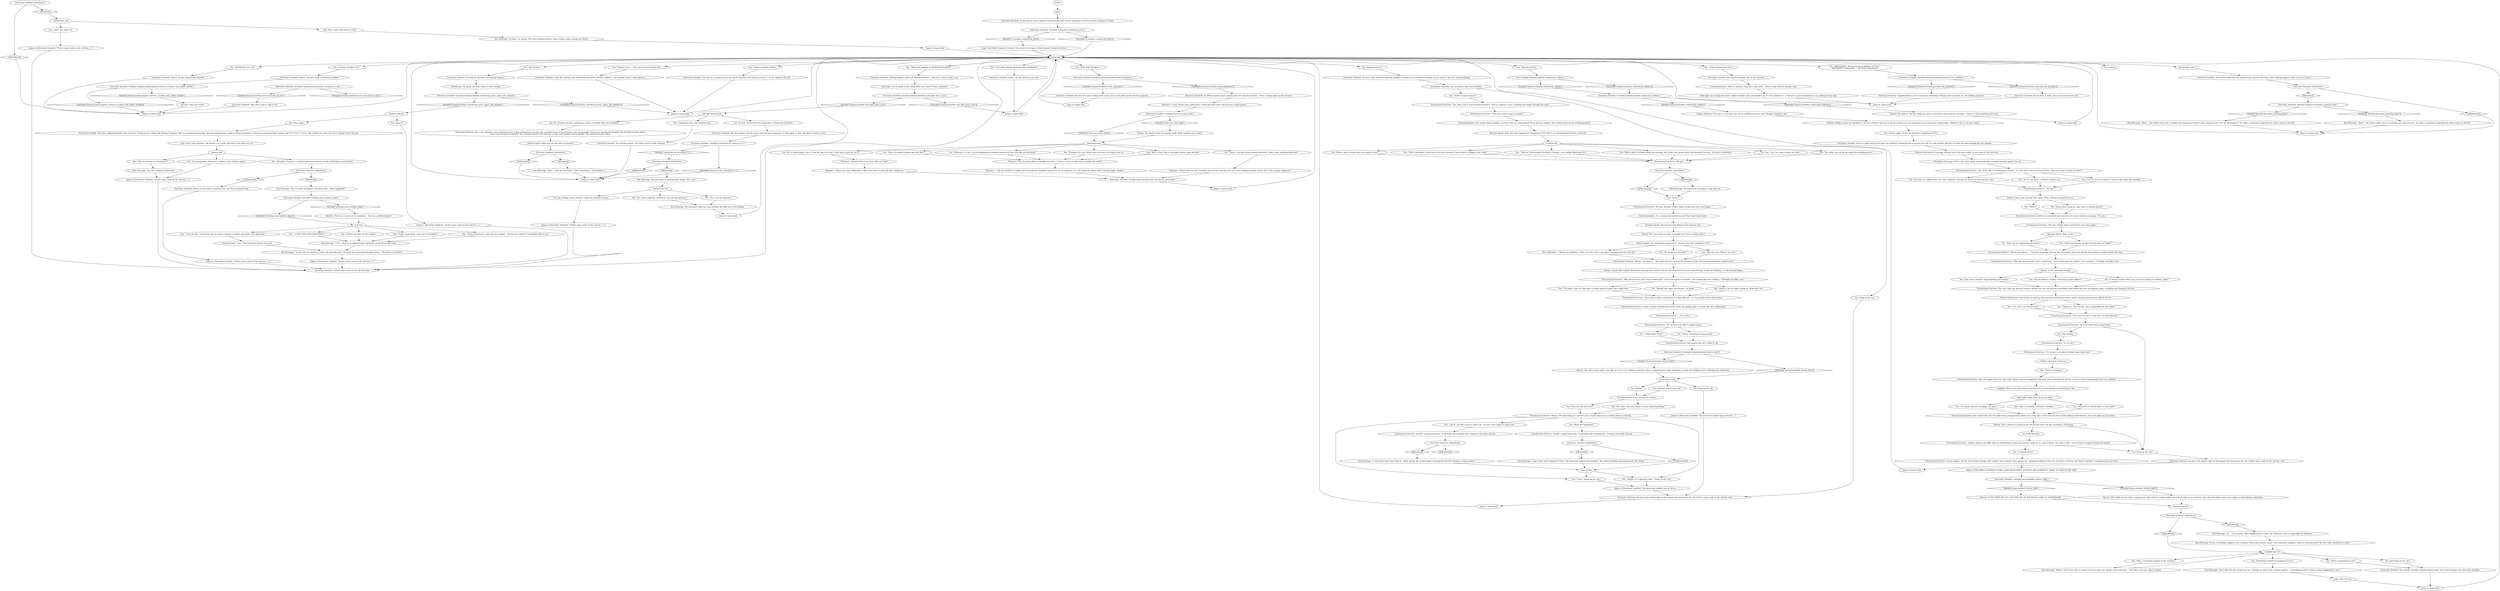 # DOOMED / ELECTRONIC DOORBELL
# This is a doorbell intercom that lets you call up all the failed businesses in the Doomed Commercial Area.
# ==================================================
digraph G {
	  0 [label="START"];
	  1 [label="input"];
	  2 [label="Kim Kitsuragi: \"Mhmh. I don't have time to explain it to you right now. Maybe some time later...\" He looks at the sea, almost wistful."];
	  3 [label="You: \"Main Hall, Building A.\""];
	  4 [label="You: \"REVACHOL ICE CITY.\""];
	  5 [label="Electronic Doorbell: Like a cat's whiskers, your moustache feels it first, followed by your lips: the corroded metal of the intercom, cold, unattainable. Now you're kissing the doorbell. The doorbell remains silent.\nYou're now kissing the doorbell. The corroded metal of the intercom is cold, unattainable; not un-familiar. The doorbell remains silent."];
	  6 [label="Plaisance: \"...but the doorbell is broken and the bookstore shouldn't even be on the list anymore, so I can't help you. Please don't call here again. Thanks.\""];
	  7 [label="Interfacing: Try again, you didn't press it hard enough."];
	  8 [label="You: \"No, I have explicitly stated that I am not the destroyer.\""];
	  9 [label="You: \"Some crook threw a shoe into my window.\""];
	  10 [label="Kim Kitsuragi: \"I don't know what happened either.\" The lieutenant inspects the doorbell. \"We should probably stop playing with this thing.\""];
	  11 [label="Tricentennial Electrics: The voice from the intercom doesn't answer, but you can hear her breathing. Wind blows into your microphone again, crackling and echoing in the box."];
	  12 [label="Tricentennial Electrics: She tries again not to cry. And *still* doesn't succeed completely. Her quiet sobs sound old and distant, as if her voice is being played off a wax cylinder."];
	  13 [label="Tricentennial Electrics: \"It's so nice to be able to finally forget about you.\""];
	  14 [label="You: \"What is happening to me?\""];
	  15 [label="Electronic Doorbell: An off-key melody starts playing after you ring the doorbell... Then a woman picks up the receiver..."];
	  16 [label="Electronic Doorbell: Nothing happens after you ring the doorbell... They don't want to talk to you."];
	  17 [label="window hub"];
	  18 [label="You: \"Kim, do we have an emergency?\""];
	  19 [label="Untitled hub (03)"];
	  20 [label="Jump to: [Electronic Doorbell: \"Twelve name cards on the call box r...\"]"];
	  21 [label="Jump to: [Electronic Doorbell: \"Twelve name cards on the call box r...\"]"];
	  22 [label="Electronic Doorbell: Variable[\"doomed.doorbell_heard_plaisance\"]"];
	  23 [label="Variable[\"doomed.doorbell_heard_plaisance\"]", shape=diamond];
	  24 [label="!(Variable[\"doomed.doorbell_heard_plaisance\"])", shape=diamond];
	  25 [label="Electronic Doorbell: You hear the same waiting room music, but no one picks up the receiver anymore..."];
	  26 [label="Tricentennial Electrics: \"Have you come to place an order?\""];
	  27 [label="You: \"Forget about what?\""];
	  28 [label="Tricentennial Electrics: She doesn't answer."];
	  29 [label="Electronic Doorbell: You press the number sign on the keypad that terminates the call. Twelve name cards on the call box read:"];
	  30 [label="You: \"I get it, you don't want to talk to me. No one *ever* wants to talk to me.\""];
	  31 [label="hang up hub"];
	  32 [label="You: \"Last time we talked there was some confusion. You got me mixed up with someone else.\""];
	  33 [label="You: \"Please don't hang up. I just want to explain myself.\""];
	  34 [label="Drama: Is this some kind of joke?"];
	  35 [label="Electronic Doorbell: Looks like someone has melted half the plastic off with a lighter -- the doorbell doesn't work anymore."];
	  36 [label="Jump to: [main hub]"];
	  37 [label="Electronic Doorbell: IsKimHere()"];
	  38 [label="IsKimHere()", shape=diamond];
	  39 [label="!(IsKimHere())", shape=diamond];
	  40 [label="You: Say nothing. You've already taught the doorbell a lesson."];
	  41 [label="Electronic Doorbell: There's no one there to answer your call. You are beyond help."];
	  42 [label="Kim Kitsuragi: \"I see.\" There is an impenetrable expression on the lieutenant's face."];
	  43 [label="Jump to: [main hub]"];
	  44 [label="Tricentennial Electrics: \"Yes, hello, this is Tricentennial Electrics.\" This is a woman's voice, crackling and fragile through the static."];
	  45 [label="Electronic Doorbell: There's a light buzz as you press the doorbell, waiting for her to answer the call. It's cold outside, and you can hear the wind blowing into the speaker."];
	  46 [label="Plaisance: \"Pardon? This is not Cuno. Who *is* this?\""];
	  47 [label="Jump to: [Electronic Doorbell: \"Twelve name cards on the call box r...\"]"];
	  48 [label="Jump to: [main hub]"];
	  49 [label="You: \"Plaisance, it's me! Please open the door, I'm trying to get in.\""];
	  50 [label="Electronic Doorbell: Variable[\"doomed.radiocomputer_fortress_accident_why_failed_clicked\"]"];
	  51 [label="Variable[\"doomed.radiocomputer_fortress_accident_why_failed_clicked\"]", shape=diamond];
	  52 [label="!(Variable[\"doomed.radiocomputer_fortress_accident_why_failed_clicked\"])", shape=diamond];
	  53 [label="You: Hang up the call."];
	  54 [label="post shivers hub"];
	  55 [label="You: Call her again. (Press the doorbell to Slipstream SCA.)"];
	  56 [label="You: \"Hi, it's me again. I wanted to talk to you.\""];
	  57 [label="Physical Instrument: Your hands are getting cold and your breathing becomes visible, forming small silvery puffs in the air."];
	  58 [label="You: \"Go ahead, ancient recording. Cry then.\""];
	  59 [label="Tricentennial Electrics: \"As if my mind's been wiped clean...\""];
	  60 [label="Volition: Here come the bad vibes again. Relax. Distance yourself from it."];
	  61 [label="You: \"East Delta Pinball (Entrance from building B).\""];
	  63 [label="Inland Empire: When was the last time you kissed?"];
	  64 [label="Rhetoric: This was no mere act of vandalism -- this was a defenestration!"];
	  65 [label="Perception (Hearing): There's the static again, whispering like a seashell pressed against the ear."];
	  66 [label="Tricentennial Electrics: \"My god...\""];
	  67 [label="You: \"It doesn't matter what I say, you're just going to continue, right?\""];
	  68 [label="Tricentennial Electrics: A phone rings in the office with an old-fashioned chime and someone walks by in a pair of heels. The static is like a warm blanket wrapped around the sounds."];
	  69 [label="Logic: East Delta Commerce Centre? This must be the name of the Doomed Commercial Area!"];
	  70 [label="Untitled hub (03)"];
	  71 [label="Kim Kitsuragi: \"I see.\" The lieutenant doesn't ask more."];
	  72 [label="You: \"Emma's Fashion Atelier.\""];
	  73 [label="You: \"ARTEMITEP's Boxing for Young Athletes & Gym.\"\n\"ARTEMITEP's Boxing for...\" (The rest is destroyed.)"];
	  74 [label="Electronic Doorbell: You wait for a minute or two, but all you get from the call box is silence -- no one answers the call."];
	  75 [label="Plaisance: \"Cuno! Please stop calling here! Grown-ups don't have time for your stupid games.\""];
	  76 [label="Jump to: [main hub]"];
	  77 [label="You: Press again."];
	  78 [label="Electronic Doorbell: Variable[\"doomed.doorbell_whitecheck_volition\"]"];
	  79 [label="Variable[\"doomed.doorbell_whitecheck_volition\"]", shape=diamond];
	  80 [label="!(Variable[\"doomed.doorbell_whitecheck_volition\"])", shape=diamond];
	  81 [label="Inland Empire: No, something's wrong here... are you sure she's talking to *you*?"];
	  82 [label="Tricentennial Electrics: \"Why did you even call? I don't understand... You've been gone for months.\" She sounds like she's shaking. \"I thought you didn't care.\""];
	  83 [label="You: \"Didn't you already say that the last time we talked?\""];
	  84 [label="Electronic Doorbell: Variable[\"plaza.doorbell_shivers_high\"]"];
	  85 [label="Variable[\"plaza.doorbell_shivers_high\"]", shape=diamond];
	  86 [label="!(Variable[\"plaza.doorbell_shivers_high\"])", shape=diamond];
	  87 [label="Electronic Doorbell: Variable[\"whirling.viscal_window_done\"]"];
	  88 [label="Variable[\"whirling.viscal_window_done\"]", shape=diamond];
	  89 [label="!(Variable[\"whirling.viscal_window_done\"])", shape=diamond];
	  90 [label="You: \"I have no idea. I just know that my room's window is broken and needs to be dealt with.\""];
	  91 [label="You: \"Slipstream SCA.\""];
	  92 [label="You: \"Actually, I *do have* a window-related emergency.\" (Look at Whirling's second floor.)"];
	  93 [label="You: \"Some crook threw a shoe into my window -- and forced a bottle of Commodore Red on me.\""];
	  94 [label="Jump to: [Electronic Doorbell: \"Twelve name cards on the call box r...\"]"];
	  95 [label="You: \"Hello? Is anyone there?\""];
	  96 [label="You: \"Hello?\""];
	  97 [label="You: \"Oh god, please don't cry.\""];
	  98 [label="Kim Kitsuragi: The lieutenant exchanges a look with you."];
	  99 [label="Tricentennial Electrics: A spot of static overrides her words; when she speaks again it sounds like she's submerged:"];
	  100 [label="You: \"What just happened?\""];
	  101 [label="Tricentennial Electrics: Another seagull passes by... It's getting cold standing here, staring at the silent call box."];
	  102 [label="Electronic Doorbell: All you hear is static, but no one answers the call."];
	  103 [label="Plaisance: \"Please just stop calling here, I don't have time to deal with this. Thank you.\""];
	  104 [label="You: \"You're a recording.\""];
	  105 [label="Kim Kitsuragi: \"It must have been some kind of... faulty wiring. We should maybe stop playing with this doorbell, it looks ancient.\""];
	  106 [label="Shivers: IF YOU WANT ME YOU CAN FIND ME ON THE BEACH, DANS LE DERNIER BAL."];
	  107 [label="Electronic Doorbell: Variable[\"yard.cuno_intro_hub\"]"];
	  108 [label="Variable[\"yard.cuno_intro_hub\"]", shape=diamond];
	  109 [label="!(Variable[\"yard.cuno_intro_hub\"])", shape=diamond];
	  110 [label="You: (Try to impersonate Cuno.) \"Fuck off, pig, I'm Cuno! I don't give a shit, let me in.\""];
	  111 [label="You: Ignore it."];
	  112 [label="You: \"Yes, hello, can you let me inside the building please?\""];
	  113 [label="You: \"Sorry, I don't actually have any business here.\""];
	  114 [label="You: \"Do we know each other?\""];
	  115 [label="Shivers: The cold is deep under your skin, as if you were talking to someone who's a hundred years away. Somewhere inside the building water is flooding the cellar floor."];
	  116 [label="Tricentennial Electrics: Silence. The only thing you can hear now is static and waves, washing ashore on the bay."];
	  117 [label="Jump to: [main hub]"];
	  118 [label="Jump to: [main hub]"];
	  119 [label="You: Say nothing."];
	  120 [label="Jump to: [main hub]"];
	  121 [label="Jump to: [main hub]"];
	  122 [label="Kim Kitsuragi: \"No, not a window-related one.\""];
	  123 [label="You: I don't care what it is."];
	  124 [label="shoe hub"];
	  125 [label="Electronic Doorbell: IsKimHere()"];
	  126 [label="IsKimHere()", shape=diamond];
	  127 [label="!(IsKimHere())", shape=diamond];
	  128 [label="Electrochemistry: It's a woman and she knows you! Your heart beats faster."];
	  129 [label="You: \"Hold on, tell me what's going on. What did I do?\""];
	  130 [label="Tricentennial Electrics: \"Ever since I came to work here it's been different...\""];
	  131 [label="You: \"Fabron's Taxi...\" (The rest has been burned off.)"];
	  132 [label="Jump to: [main hub]"];
	  133 [label="Electronic Doorbell: Silence. No one answers the doorbell."];
	  134 [label="You: \"Who's Cuno? This is the police, please open the door.\""];
	  135 [label="Electronic Doorbell: Variable[\"doomed.doorbell_interfacing_press_again_24h_window\"]"];
	  136 [label="Variable[\"doomed.doorbell_interfacing_press_again_24h_window\"]", shape=diamond];
	  137 [label="!(Variable[\"doomed.doorbell_interfacing_press_again_24h_window\"])", shape=diamond];
	  138 [label="Perception (Hearing): You can almost hear them breathe."];
	  139 [label="Reaction Speed: She must be mistaking you for someone else."];
	  140 [label="You: \"Of course I care. It's just that I've been going through some tough time.\""];
	  141 [label="Tricentennial Electrics: \"My god, I didn't think I would hear your voice again.\""];
	  142 [label="Untitled hub (02)"];
	  143 [label="You: \"Something *weird* just happened to me.\""];
	  144 [label="You: \"Main hall, building B: WHIRLING-IN-RAGS.\""];
	  145 [label="You: (Empty card.)"];
	  146 [label="Electronic Doorbell: The doorbell agrees. The entire call box looks relieved."];
	  147 [label="You: \"This is the police, please open the door.\""];
	  148 [label="Kim Kitsuragi: \"No idea,\" he shrugs. The three-worded business name stands cryptic among the others:"];
	  149 [label="Untitled hub (02)"];
	  150 [label="Conceptualization: She sounds almost antique, as if her voice was being played off an old wax cylinder. Her receiver must not be working properly."];
	  151 [label="Electronic Doorbell: Variable[\"reputation.the_destroyer\"] > 1"];
	  152 [label="Variable[\"reputation.the_destroyer\"] > 1", shape=diamond];
	  153 [label="!(Variable[\"reputation.the_destroyer\"] > 1)", shape=diamond];
	  154 [label="Untitled hub (03)"];
	  155 [label="You: \"Who are you? *Where* are you?\""];
	  156 [label="You: \"Khm-khm...\" (Stand up straighter.) \"Yeah, it's *me*. Here I am again, crawling back into your life.\""];
	  157 [label="You: \"Michel? My name's not Michel. I'm Harry.\""];
	  158 [label="Electronic Doorbell: IsKimHere()"];
	  159 [label="IsKimHere()", shape=diamond];
	  160 [label="!(IsKimHere())", shape=diamond];
	  161 [label="Tricentennial Electrics: Before you can finish your sentence the voice continues speaking: \"It's you...\""];
	  162 [label="Tricentennial Electrics: \"Why did you even call? I don't understand... You've been gone for months,\" she continues. \"I thought you didn't care.\""];
	  163 [label="You: \"Just stop it already! Stop repeating your words!\""];
	  164 [label="You: \"Is it over? Can we talk now?\""];
	  165 [label="Tricentennial Electrics: \"It's so nice to be able to finally forget.\""];
	  166 [label="Kim Kitsuragi: \"So...\" The strange, alien thought pattern ends. The lieutenant cuts in, inspecting the intercom."];
	  167 [label="Electronic Doorbell: Silence. No one answers your call."];
	  168 [label="plaisanceheard"];
	  169 [label="Plaisance: \"Please don't do that! Doorbells are not toys, and this one isn't even working properly. Please don't call us again, thank you.\""];
	  170 [label="Jump to: [main hub]"];
	  171 [label="You: \"No emergencies, thank you.\" (Look at other buttons again.)"];
	  172 [label="Tricentennial Electrics: \"It's you. My god, I didn't think I would hear your voice again...\""];
	  173 [label="Drama: Who cares that you don't remember her? Just go along with it."];
	  174 [label="Volition: Alright, maybe not *healthier*, but it's a *bonus* that you've drunk so hard you can't remember any of your past relationships. Oblivion's the ace in your corner."];
	  175 [label="Half Light: Anger boils up in your chest..."];
	  176 [label="You: Keep listening."];
	  177 [label="You: \"Is anyone there?\""];
	  178 [label="Electronic Doorbell: Variable[\"tc.doomed_commercial_area\"]"];
	  179 [label="Variable[\"tc.doomed_commercial_area\"]", shape=diamond];
	  180 [label="!(Variable[\"tc.doomed_commercial_area\"])", shape=diamond];
	  181 [label="Electronic Doorbell: IsKimHere()"];
	  182 [label="IsKimHere()", shape=diamond];
	  183 [label="!(IsKimHere())", shape=diamond];
	  184 [label="Shivers: FOR THREE HUNDRED YEARS I HAVE BEEN HERE. VOLATILE AND LUMINOUS. MADE OF SODIUM AND RAIN."];
	  185 [label="Shivers: Her words are too cold to comprehend. She smells of sodium lights and rain streaks on car windows. Eyes like pilot lights watch your shape in dark hallways, guttering."];
	  186 [label="Kim Kitsuragi: \"Don't take this the wrong way, but -- during our short stint working together -- *something weird* is almost always happening to you.\""];
	  187 [label="Logic: That *is* true."];
	  188 [label="You: \"Just a recording... and here I thought...\""];
	  189 [label="Jump to: [main hub]"];
	  190 [label="Electronic Doorbell: Congratulations, you've destroyed Artemitep's Boxing Club's doorbell. It's not working anymore."];
	  191 [label="Electronic Doorbell: A single beep indicates that the line has gone dead."];
	  192 [label="Kim Kitsuragi: \"Hmm... this button looks new. It's probably not connected yet.\" He takes a step back, inspecting the other names on the list."];
	  193 [label="Electronic Doorbell: This time a pleasant female voice answers: \"Thank you for calling 24h Window Company. This is an automated message. Are you experiencing a window-related emergency? During non-business-hours, please call 0-0-7-2-5-4-7-7-6-5-1. The streets are mean, but we're *always* there for you.\""];
	  194 [label="Untitled hub"];
	  195 [label="You: \"This is the police, I need you to let me in because I heard there's a fridge in the cellar.\""];
	  196 [label="Tricentennial Electrics: \"...It's so nice.\""];
	  197 [label="You: \"What?\""];
	  198 [label="Electronic Doorbell: IsKimHere()"];
	  199 [label="IsKimHere()", shape=diamond];
	  200 [label="!(IsKimHere())", shape=diamond];
	  201 [label="Reaction Speed: Wait, is she...?"];
	  202 [label="Jump to: [main hub]"];
	  203 [label="Electronic Doorbell: Variable[\"doomed.doorbell_half_light_beat_it_up\"]"];
	  204 [label="Variable[\"doomed.doorbell_half_light_beat_it_up\"]", shape=diamond];
	  205 [label="!(Variable[\"doomed.doorbell_half_light_beat_it_up\"])", shape=diamond];
	  206 [label="half light beating hub"];
	  207 [label="Electronic Doorbell: Variable[\"doomed.doorbell_punched_the_doorbell\"]"];
	  208 [label="Variable[\"doomed.doorbell_punched_the_doorbell\"]", shape=diamond];
	  209 [label="!(Variable[\"doomed.doorbell_punched_the_doorbell\"])", shape=diamond];
	  210 [label="Electronic Doorbell: IsKimHere()"];
	  211 [label="IsKimHere()", shape=diamond];
	  212 [label="!(IsKimHere())", shape=diamond];
	  213 [label="Half Light: Just seeing the words \"Andro-Orlando\" gets your hackles up. It's very existence is a *threat* to your masculinity, to say nothing of your hair."];
	  214 [label="Reaction Speed: Wait! But what happened to Slipstream SCA? There's no Tricentennial Electrics on the list."];
	  215 [label="You: \"A SHOE WAS DEFENESTRATED!\""];
	  216 [label="You: \"Listen, I'm going to hang up now.\""];
	  217 [label="Electronic Doorbell: Variable[\"doomed.doorbell_shivers_first\"]"];
	  218 [label="Variable[\"doomed.doorbell_shivers_first\"]", shape=diamond];
	  219 [label="!(Variable[\"doomed.doorbell_shivers_first\"])", shape=diamond];
	  220 [label="Tricentennial Electrics: \"Yes, hello, this is Tricentennial Electrics.\" It's the same voice you heard before. \"Have you come to place an order?\""];
	  221 [label="Physical Instrument: A strange, metallic taste fills your mouth, as you stare at the intercom."];
	  222 [label="You: (Hang up the call.)"];
	  223 [label="Volition: This is where you hung up the call the last time, but the recording is still going."];
	  224 [label="Tricentennial Electrics: No one replies, but the static grows stronger like rainfall. Then a female voice speaks out, completely different from the one before. Glorious and *total* somehow. Crawling inside your head."];
	  225 [label="You: [Leave.]"];
	  226 [label="Electronic Doorbell: You ring the doorbell, but nothing happens."];
	  227 [label="You: \"Andro-Orlando Hair SCA.\""];
	  228 [label="Electronic Doorbell: Your fist crashes into the metal, pure physical vengeance. It feels good, at first, and then it starts to hurt."];
	  229 [label="Kim Kitsuragi: \"You just keep on beating those things, don't you?\""];
	  230 [label="Jump to: [Electronic Doorbell: \"Twelve name cards on the call box r...\"]"];
	  231 [label="Shivers: They have failed."];
	  232 [label="You: \"Yes, I am the destroyer.\""];
	  233 [label="You: \"Hold on, Tricentennial Electrics? I thought I was calling Slipstream SCA.\""];
	  234 [label="You: \"Slipstream SCA.\""];
	  235 [label="You: Variable[\"doomed.doorbell_whitecheck_volition\"]"];
	  236 [label="Variable[\"doomed.doorbell_whitecheck_volition\"]", shape=diamond];
	  237 [label="!(Variable[\"doomed.doorbell_whitecheck_volition\"])", shape=diamond];
	  238 [label="Shivers: Sounds like a ghost. Wind blows through your clothes and you feel detached from your surroundings. Inside the building -- a cold memory hangs."];
	  239 [label="Tricentennial Electrics: She sounds like she's about to cry."];
	  240 [label="You: \"Alright, it's a good-bye then.\" (Hang up the call.)"];
	  241 [label="Jump to: [Electronic Doorbell: \"You press the number sign on the ke...\"]"];
	  242 [label="You: \"Thank you. Now tell me, who's responsible for this *joke*?\""];
	  243 [label="Tricentennial Electrics: Her sound melts into the static from a long-distance phone call. From time to time you can hear people talking in the distance, but can't make out any words."];
	  244 [label="Tricentennial Electrics: \"It's so nice.\""];
	  245 [label="Tricentennial Electrics: Another seagull passes by... It's getting cold standing here, staring at the silent call box."];
	  246 [label="You: (Just hang up the call.)"];
	  247 [label="Kim Kitsuragi: \"Hmm... this button looks new. I wouldn't be surprised if it hasn't been connected yet. Is it the dicemaker's?\" He takes a step back, inspecting the other names on the list."];
	  248 [label="Volition: And then it hits you."];
	  249 [label="Electronic Doorbell: An old call box with a matrix of push buttons lists all the companies in the East Delta Commerce Centre."];
	  250 [label="You: \"24h Window.\""];
	  251 [label="Electronic Doorbell: This button looks new, but someone has removed the name card. Nothing happens when you try to ring it."];
	  252 [label="Electronic Doorbell: You ring the doorbell, but no one answers."];
	  253 [label="Jump to: [main hub]"];
	  254 [label="Conceptualization: What an ominous name for a hair salon... Doesn't bode well for anyone's hair."];
	  255 [label="Kim Kitsuragi: \"In any case, I'm afraid you won't get any help here.\" He looks up to the towering ghost house. \"This place is deserted.\""];
	  256 [label="Jump to: [Electronic Doorbell: \"Twelve name cards on the call box r...\"]"];
	  257 [label="Electronic Doorbell: They don't want to talk to you."];
	  258 [label="Electronic Doorbell: You hear static from the intercom speaker. It sounds as if someone has picked up the receiver, but isn't saying anything."];
	  259 [label="You: \"Who is this? I've been inside this building, but I didn't see anyone from Tricentennial Electrics. This place is deserted.\""];
	  260 [label="Tricentennial Electrics: \"Michel, just please...\" She stops and you can hear her breathe heavily. Her breath distorted by ancient static."];
	  261 [label="You: \"You said it was nice. What's so nice about forgetting?\""];
	  262 [label="You: \"Fuck!\" (Hang up the call.)"];
	  263 [label="Empathy: Real or not, your mirror neurons react: it feels painful to be listening to this."];
	  264 [label="Kim Kitsuragi: \"It was a recording trapped in the circuitry. From some ancient tenant. This sometimes happens. Shall we conclude here? We have other mysteries to solve.\""];
	  265 [label="You: \"Wait, a recording trapped in the circuitry?\""];
	  266 [label="main hub"];
	  267 [label="You: No, I'll show you how a gentleman treats a doorbell! (Kiss the doorbell.)"];
	  268 [label="Kim Kitsuragi: \"Khm...\" says the lieutenant. \"That's unsanitary.\" (It probably is.)"];
	  269 [label="Kim Kitsuragi: The lieutenant sighs but says nothing. He looks up at the building."];
	  270 [label="Jump to: [main hub]"];
	  271 [label="You: \"I threw my shoe out the window.\""];
	  272 [label="Electronic Doorbell: Variable[\"doomed.doorbell_know_revachol_ice_city\"]"];
	  273 [label="Variable[\"doomed.doorbell_know_revachol_ice_city\"]", shape=diamond];
	  274 [label="!(Variable[\"doomed.doorbell_know_revachol_ice_city\"])", shape=diamond];
	  275 [label="You: \"Sorry, I was just trying random doorbells, I didn't have anything important.\""];
	  276 [label="Electronic Doorbell: The strange and alien thought pattern ends. You're left staring at the electronic doorbell."];
	  277 [label="Electronic Doorbell: Variable[\"doomed.dicemaker_greeting_done\"]"];
	  278 [label="Variable[\"doomed.dicemaker_greeting_done\"]", shape=diamond];
	  279 [label="!(Variable[\"doomed.dicemaker_greeting_done\"])", shape=diamond];
	  280 [label="You: \"Fortress Accident SCA.\""];
	  281 [label="Electronic Doorbell: Silence. No one's home at Fortress Accident."];
	  282 [label="Drama: She thinks you're the gremlin child! What would he say to this?"];
	  283 [label="You: No way. I should beat the spark into it. (Punch the doorbell.)"];
	  284 [label="You: I should just leave the doorbell alone."];
	  285 [label="Electronic Doorbell: IsKimHere()"];
	  286 [label="IsKimHere()", shape=diamond];
	  287 [label="!(IsKimHere())", shape=diamond];
	  288 [label="Electronic Doorbell: IsKimHere()"];
	  289 [label="IsKimHere()", shape=diamond];
	  290 [label="!(IsKimHere())", shape=diamond];
	  291 [label="Plaisance: \"Oh, I'm sorry, officer, I thought you were...\" There's a spot of static that overrides her words."];
	  292 [label="Electronic Doorbell: Twelve name cards on the call box read:"];
	  293 [label="You: \"Kim, what's Revachol Ice City?\""];
	  294 [label="Logic: That's only half-true. The streets *are* mean, but they're not there for you."];
	  295 [label="Volition: No, hold on. The last thing you need in your life is more hysteric emotions. Forget it. Find something else to do."];
	  296 [label="You: (Lie.) \"Yes, I've come to place an order.\""];
	  297 [label="Tricentennial Electrics: \"Ever since I came to work here it's been different... as if my mind's been wiped clean...\""];
	  298 [label="Jump to: [Electronic Doorbell: \"You press the number sign on the ke...\"]"];
	  299 [label="You: \"Wait, are you repeating your words?\""];
	  300 [label="You: \"Do you think it's *funny*, deceiving a police officer?\""];
	  301 [label="You: \"Why does it still feel like it's *my* fault?\""];
	  302 [label="Half Light: You're going to just stand there and *take it* from a doorbell?"];
	  303 [label="Kim Kitsuragi: \"Yes, I've been meaning to ask about that... What happened?\""];
	  304 [label="You: Hang up the call."];
	  305 [label="Tricentennial Electrics: \"My god...\""];
	  306 [label="You: \"Sorry?\""];
	  307 [label="You: \"Hey, are you still there?\""];
	  308 [label="You: \"Plaisance, it's me! I'm investigating the Doomed Commercial Area, just like we discussed!\""];
	  309 [label="Electronic Doorbell: IsKimHere()"];
	  310 [label="IsKimHere()", shape=diamond];
	  311 [label="!(IsKimHere())", shape=diamond];
	  312 [label="Volition: Whatever she says, it can't hurt you. You're a different person now. Stronger, healthier and..."];
	  313 [label="You: \"Can you let me in please? I need to get inside this building.\""];
	  314 [label="Tricentennial Electrics: \"Michel, just please...\" Even her breathing, the way her voice drops when she finishes the sentence sounds exactly the same."];
	  315 [label="Electronic Doorbell: You press the number sign on the keypad that terminates the call. Twelve name cards on the call box read:"];
	  0 -> 1
	  1 -> 249
	  2 -> 70
	  3 -> 22
	  4 -> 133
	  5 -> 63
	  6 -> 191
	  7 -> 135
	  8 -> 269
	  9 -> 42
	  10 -> 31
	  11 -> 57
	  12 -> 263
	  13 -> 248
	  14 -> 276
	  15 -> 75
	  16 -> 302
	  17 -> 18
	  17 -> 171
	  17 -> 92
	  18 -> 122
	  19 -> 123
	  19 -> 293
	  20 -> 292
	  21 -> 292
	  22 -> 24
	  22 -> 23
	  23 -> 25
	  24 -> 15
	  25 -> 43
	  26 -> 150
	  27 -> 239
	  28 -> 307
	  28 -> 261
	  29 -> 117
	  30 -> 245
	  31 -> 240
	  31 -> 262
	  32 -> 66
	  33 -> 161
	  34 -> 67
	  34 -> 163
	  34 -> 300
	  35 -> 132
	  36 -> 266
	  37 -> 38
	  37 -> 39
	  38 -> 277
	  39 -> 253
	  40 -> 256
	  41 -> 94
	  42 -> 255
	  43 -> 266
	  44 -> 26
	  45 -> 221
	  46 -> 103
	  47 -> 292
	  48 -> 266
	  49 -> 291
	  50 -> 51
	  50 -> 52
	  51 -> 231
	  52 -> 36
	  53 -> 241
	  54 -> 96
	  54 -> 97
	  54 -> 53
	  55 -> 45
	  56 -> 66
	  57 -> 242
	  57 -> 164
	  58 -> 243
	  59 -> 222
	  59 -> 119
	  60 -> 33
	  60 -> 197
	  61 -> 167
	  63 -> 285
	  64 -> 124
	  65 -> 220
	  66 -> 60
	  67 -> 11
	  68 -> 177
	  68 -> 222
	  69 -> 266
	  70 -> 265
	  70 -> 246
	  70 -> 14
	  70 -> 143
	  71 -> 255
	  72 -> 74
	  73 -> 207
	  74 -> 132
	  75 -> 107
	  76 -> 266
	  77 -> 193
	  78 -> 80
	  78 -> 79
	  79 -> 312
	  80 -> 295
	  81 -> 114
	  81 -> 155
	  81 -> 156
	  82 -> 129
	  82 -> 140
	  82 -> 157
	  83 -> 314
	  84 -> 85
	  84 -> 86
	  85 -> 106
	  86 -> 185
	  87 -> 88
	  87 -> 89
	  88 -> 64
	  89 -> 124
	  90 -> 71
	  91 -> 258
	  92 -> 125
	  93 -> 42
	  94 -> 292
	  95 -> 44
	  96 -> 28
	  97 -> 28
	  98 -> 306
	  99 -> 196
	  100 -> 101
	  101 -> 309
	  102 -> 202
	  103 -> 191
	  104 -> 12
	  105 -> 31
	  106 -> 142
	  107 -> 108
	  107 -> 109
	  108 -> 282
	  109 -> 168
	  110 -> 46
	  111 -> 230
	  112 -> 305
	  113 -> 305
	  114 -> 260
	  115 -> 54
	  116 -> 240
	  116 -> 100
	  116 -> 30
	  116 -> 262
	  117 -> 266
	  118 -> 266
	  119 -> 244
	  120 -> 266
	  121 -> 266
	  122 -> 47
	  123 -> 20
	  124 -> 9
	  124 -> 271
	  124 -> 215
	  124 -> 90
	  124 -> 93
	  125 -> 126
	  125 -> 127
	  126 -> 303
	  127 -> 41
	  128 -> 139
	  129 -> 297
	  130 -> 59
	  131 -> 35
	  132 -> 266
	  133 -> 36
	  134 -> 291
	  135 -> 136
	  135 -> 137
	  136 -> 149
	  137 -> 132
	  138 -> 304
	  138 -> 95
	  139 -> 173
	  140 -> 297
	  141 -> 201
	  142 -> 198
	  143 -> 186
	  144 -> 16
	  145 -> 251
	  146 -> 121
	  147 -> 291
	  148 -> 76
	  149 -> 77
	  149 -> 111
	  150 -> 214
	  151 -> 152
	  151 -> 153
	  152 -> 288
	  153 -> 121
	  154 -> 232
	  154 -> 8
	  154 -> 40
	  155 -> 260
	  156 -> 260
	  157 -> 297
	  158 -> 160
	  158 -> 159
	  159 -> 98
	  160 -> 306
	  161 -> 141
	  162 -> 34
	  163 -> 11
	  164 -> 130
	  165 -> 216
	  165 -> 27
	  166 -> 264
	  167 -> 189
	  168 -> 134
	  168 -> 110
	  168 -> 49
	  168 -> 147
	  168 -> 308
	  168 -> 275
	  169 -> 191
	  170 -> 266
	  171 -> 47
	  172 -> 128
	  173 -> 81
	  174 -> 55
	  175 -> 58
	  175 -> 188
	  175 -> 301
	  176 -> 68
	  177 -> 224
	  178 -> 179
	  178 -> 180
	  179 -> 69
	  180 -> 266
	  181 -> 182
	  181 -> 183
	  182 -> 105
	  184 -> 84
	  185 -> 142
	  186 -> 187
	  187 -> 120
	  188 -> 243
	  189 -> 266
	  190 -> 202
	  191 -> 170
	  192 -> 253
	  193 -> 294
	  194 -> 195
	  194 -> 259
	  194 -> 296
	  194 -> 233
	  194 -> 112
	  194 -> 113
	  195 -> 305
	  196 -> 165
	  197 -> 161
	  198 -> 200
	  198 -> 199
	  199 -> 166
	  200 -> 70
	  201 -> 83
	  201 -> 299
	  202 -> 266
	  203 -> 204
	  203 -> 205
	  204 -> 206
	  205 -> 189
	  206 -> 267
	  206 -> 283
	  206 -> 284
	  207 -> 208
	  207 -> 209
	  208 -> 190
	  209 -> 102
	  210 -> 211
	  210 -> 212
	  211 -> 19
	  212 -> 36
	  213 -> 202
	  214 -> 194
	  215 -> 42
	  216 -> 239
	  217 -> 218
	  217 -> 219
	  218 -> 115
	  219 -> 54
	  220 -> 56
	  220 -> 313
	  220 -> 32
	  221 -> 65
	  222 -> 315
	  223 -> 176
	  223 -> 222
	  224 -> 184
	  226 -> 7
	  227 -> 252
	  228 -> 151
	  229 -> 154
	  230 -> 292
	  231 -> 36
	  232 -> 269
	  233 -> 305
	  234 -> 235
	  235 -> 236
	  235 -> 237
	  236 -> 78
	  237 -> 78
	  238 -> 82
	  239 -> 217
	  240 -> 298
	  241 -> 29
	  242 -> 130
	  243 -> 223
	  244 -> 13
	  245 -> 181
	  246 -> 276
	  247 -> 253
	  248 -> 104
	  249 -> 178
	  250 -> 226
	  251 -> 37
	  252 -> 254
	  253 -> 266
	  254 -> 213
	  255 -> 21
	  256 -> 292
	  257 -> 36
	  258 -> 138
	  259 -> 305
	  260 -> 238
	  261 -> 116
	  262 -> 298
	  263 -> 175
	  264 -> 70
	  265 -> 2
	  266 -> 225
	  266 -> 3
	  266 -> 227
	  266 -> 131
	  266 -> 4
	  266 -> 72
	  266 -> 73
	  266 -> 234
	  266 -> 144
	  266 -> 145
	  266 -> 280
	  266 -> 250
	  266 -> 91
	  266 -> 61
	  267 -> 5
	  268 -> 121
	  269 -> 48
	  270 -> 266
	  271 -> 42
	  272 -> 273
	  272 -> 274
	  273 -> 257
	  275 -> 169
	  276 -> 120
	  277 -> 278
	  277 -> 279
	  278 -> 247
	  279 -> 192
	  280 -> 281
	  281 -> 50
	  282 -> 168
	  283 -> 228
	  284 -> 146
	  285 -> 286
	  285 -> 287
	  286 -> 268
	  287 -> 121
	  288 -> 289
	  288 -> 290
	  289 -> 229
	  290 -> 121
	  291 -> 6
	  292 -> 266
	  293 -> 148
	  294 -> 17
	  295 -> 270
	  296 -> 305
	  297 -> 99
	  298 -> 29
	  299 -> 314
	  300 -> 11
	  301 -> 243
	  302 -> 203
	  303 -> 87
	  304 -> 29
	  305 -> 158
	  306 -> 172
	  307 -> 116
	  308 -> 291
	  309 -> 310
	  309 -> 311
	  310 -> 10
	  311 -> 31
	  312 -> 174
	  313 -> 66
	  314 -> 162
	  315 -> 118
}

